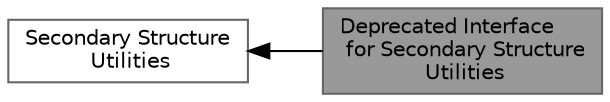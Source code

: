digraph "Deprecated Interface for Secondary Structure Utilities"
{
 // INTERACTIVE_SVG=YES
 // LATEX_PDF_SIZE
  bgcolor="transparent";
  edge [fontname=Helvetica,fontsize=10,labelfontname=Helvetica,labelfontsize=10];
  node [fontname=Helvetica,fontsize=10,shape=box,height=0.2,width=0.4];
  rankdir=LR;
  Node2 [label="Secondary Structure\l Utilities",height=0.2,width=0.4,color="grey40", fillcolor="white", style="filled",URL="$group__struct__utils.html",tooltip="Functions to create, parse, convert, manipulate, and compare secondary structure representations."];
  Node1 [label="Deprecated Interface\l for Secondary Structure\l Utilities",height=0.2,width=0.4,color="gray40", fillcolor="grey60", style="filled", fontcolor="black",tooltip=" "];
  Node2->Node1 [shape=plaintext, dir="back", style="solid"];
}
